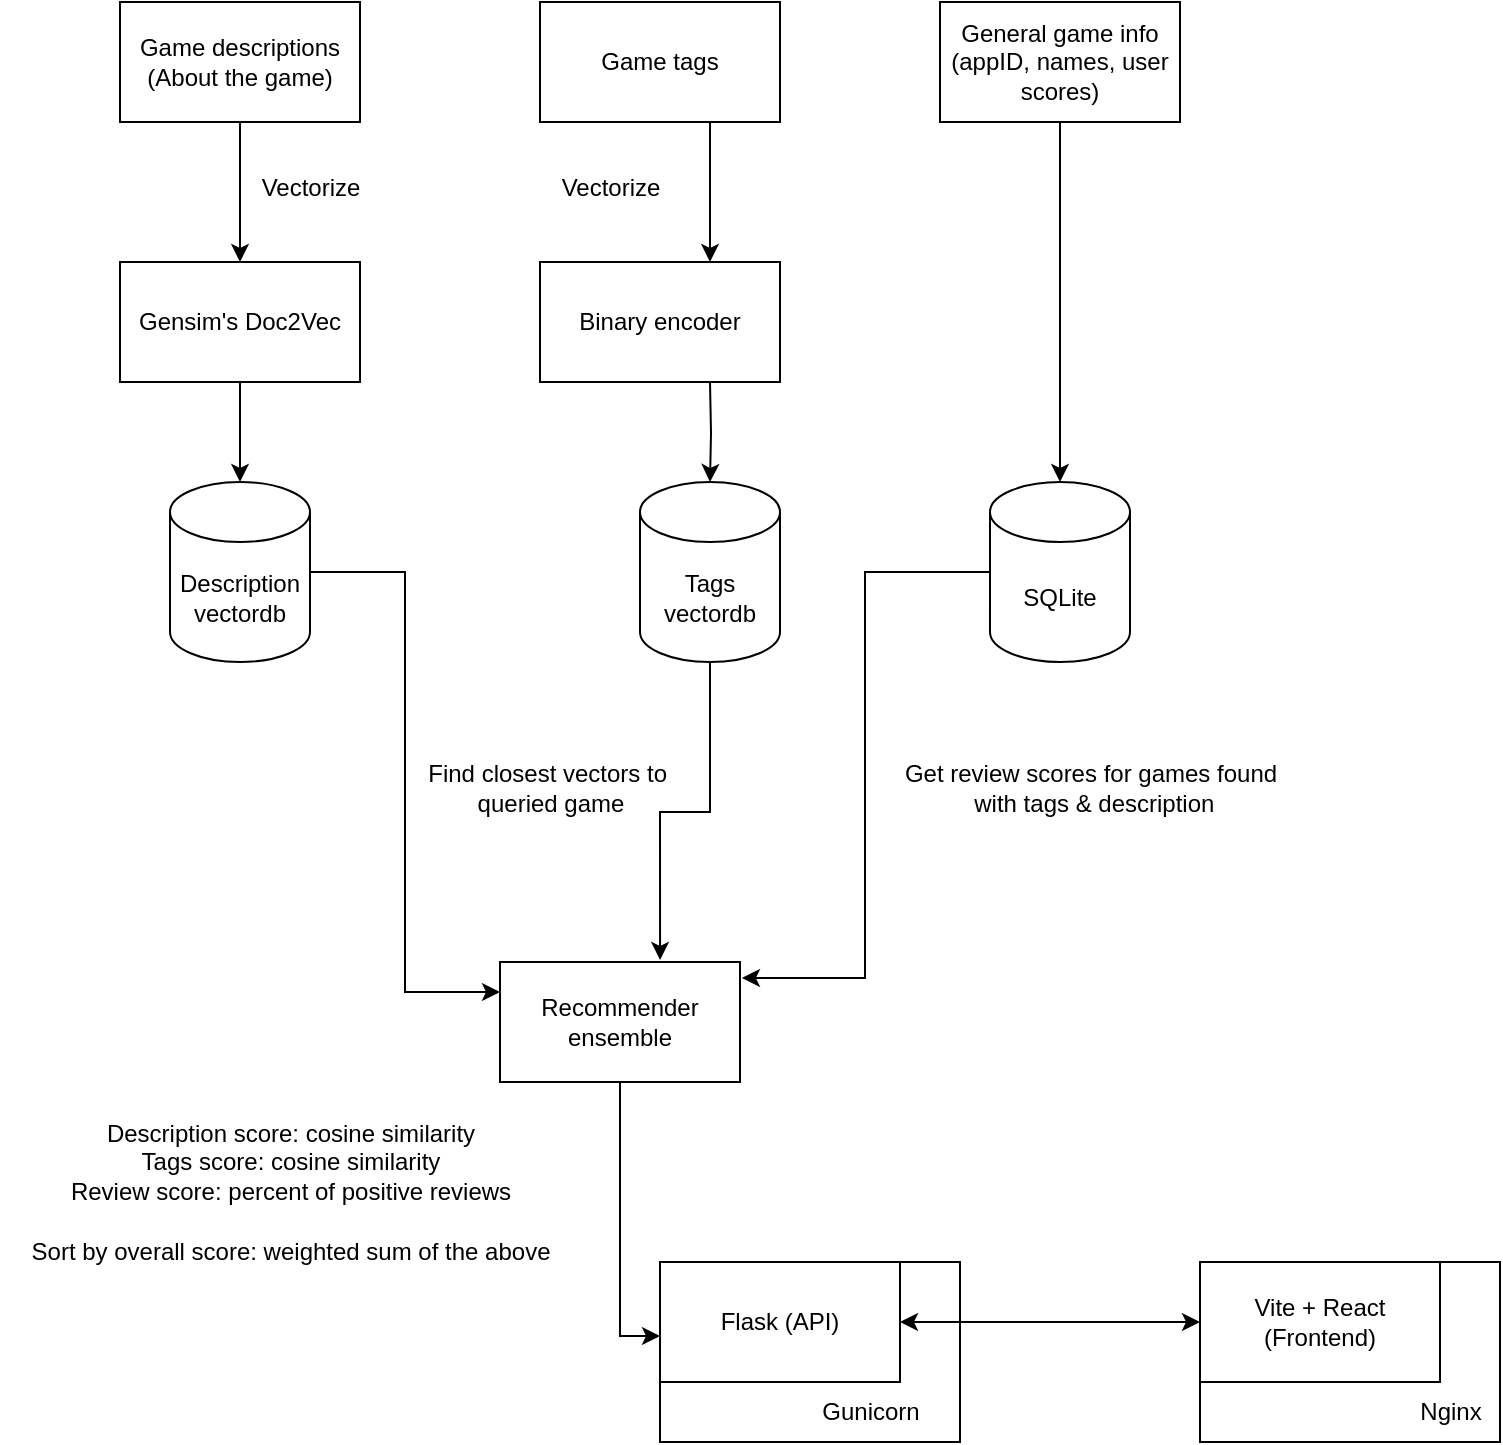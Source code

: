 <mxfile version="24.7.6">
  <diagram name="Page-1" id="4TfVuDzqESnog-V99Zkw">
    <mxGraphModel dx="2074" dy="1112" grid="1" gridSize="10" guides="1" tooltips="1" connect="1" arrows="1" fold="1" page="1" pageScale="1" pageWidth="827" pageHeight="1169" math="0" shadow="0">
      <root>
        <mxCell id="0" />
        <mxCell id="1" parent="0" />
        <mxCell id="vfah9zvVQqgifwAgWWXg-37" value="" style="rounded=0;whiteSpace=wrap;html=1;" vertex="1" parent="1">
          <mxGeometry x="620" y="960" width="150" height="90" as="geometry" />
        </mxCell>
        <mxCell id="vfah9zvVQqgifwAgWWXg-35" value="" style="rounded=0;whiteSpace=wrap;html=1;" vertex="1" parent="1">
          <mxGeometry x="350" y="960" width="150" height="90" as="geometry" />
        </mxCell>
        <mxCell id="vfah9zvVQqgifwAgWWXg-12" style="edgeStyle=orthogonalEdgeStyle;rounded=0;orthogonalLoop=1;jettySize=auto;html=1;" edge="1" parent="1" source="vfah9zvVQqgifwAgWWXg-1" target="vfah9zvVQqgifwAgWWXg-4">
          <mxGeometry relative="1" as="geometry" />
        </mxCell>
        <mxCell id="vfah9zvVQqgifwAgWWXg-1" value="&lt;div&gt;Game descriptions (About the game)&lt;/div&gt;" style="rounded=0;whiteSpace=wrap;html=1;" vertex="1" parent="1">
          <mxGeometry x="80" y="330" width="120" height="60" as="geometry" />
        </mxCell>
        <mxCell id="vfah9zvVQqgifwAgWWXg-9" style="edgeStyle=orthogonalEdgeStyle;rounded=0;orthogonalLoop=1;jettySize=auto;html=1;entryX=0.5;entryY=0;entryDx=0;entryDy=0;" edge="1" parent="1">
          <mxGeometry relative="1" as="geometry">
            <mxPoint x="375" y="390" as="sourcePoint" />
            <mxPoint x="375" y="460" as="targetPoint" />
          </mxGeometry>
        </mxCell>
        <mxCell id="vfah9zvVQqgifwAgWWXg-2" value="Game tags" style="rounded=0;whiteSpace=wrap;html=1;" vertex="1" parent="1">
          <mxGeometry x="290" y="330" width="120" height="60" as="geometry" />
        </mxCell>
        <mxCell id="vfah9zvVQqgifwAgWWXg-23" style="edgeStyle=orthogonalEdgeStyle;rounded=0;orthogonalLoop=1;jettySize=auto;html=1;entryX=0;entryY=0.25;entryDx=0;entryDy=0;" edge="1" parent="1" source="vfah9zvVQqgifwAgWWXg-3" target="vfah9zvVQqgifwAgWWXg-22">
          <mxGeometry relative="1" as="geometry" />
        </mxCell>
        <mxCell id="vfah9zvVQqgifwAgWWXg-3" value="&lt;div&gt;Description&lt;/div&gt;&lt;div&gt;vectordb&lt;br&gt;&lt;/div&gt;" style="shape=cylinder3;whiteSpace=wrap;html=1;boundedLbl=1;backgroundOutline=1;size=15;" vertex="1" parent="1">
          <mxGeometry x="105" y="570" width="70" height="90" as="geometry" />
        </mxCell>
        <mxCell id="vfah9zvVQqgifwAgWWXg-4" value="Gensim&#39;s Doc2Vec" style="rounded=0;whiteSpace=wrap;html=1;" vertex="1" parent="1">
          <mxGeometry x="80" y="460" width="120" height="60" as="geometry" />
        </mxCell>
        <mxCell id="vfah9zvVQqgifwAgWWXg-8" value="Binary encoder" style="rounded=0;whiteSpace=wrap;html=1;" vertex="1" parent="1">
          <mxGeometry x="290" y="460" width="120" height="60" as="geometry" />
        </mxCell>
        <mxCell id="vfah9zvVQqgifwAgWWXg-10" value="Vectorize" style="text;html=1;align=center;verticalAlign=middle;resizable=0;points=[];autosize=1;strokeColor=none;fillColor=none;" vertex="1" parent="1">
          <mxGeometry x="290" y="408" width="70" height="30" as="geometry" />
        </mxCell>
        <mxCell id="vfah9zvVQqgifwAgWWXg-11" value="Vectorize" style="text;html=1;align=center;verticalAlign=middle;resizable=0;points=[];autosize=1;strokeColor=none;fillColor=none;" vertex="1" parent="1">
          <mxGeometry x="140" y="408" width="70" height="30" as="geometry" />
        </mxCell>
        <mxCell id="vfah9zvVQqgifwAgWWXg-14" value="&lt;div&gt;Tags&lt;/div&gt;&lt;div&gt;vectordb&lt;br&gt;&lt;/div&gt;" style="shape=cylinder3;whiteSpace=wrap;html=1;boundedLbl=1;backgroundOutline=1;size=15;" vertex="1" parent="1">
          <mxGeometry x="340" y="570" width="70" height="90" as="geometry" />
        </mxCell>
        <mxCell id="vfah9zvVQqgifwAgWWXg-15" value="General game info (appID, names, user scores)" style="rounded=0;whiteSpace=wrap;html=1;" vertex="1" parent="1">
          <mxGeometry x="490" y="330" width="120" height="60" as="geometry" />
        </mxCell>
        <mxCell id="vfah9zvVQqgifwAgWWXg-16" value="SQLite" style="shape=cylinder3;whiteSpace=wrap;html=1;boundedLbl=1;backgroundOutline=1;size=15;" vertex="1" parent="1">
          <mxGeometry x="515" y="570" width="70" height="90" as="geometry" />
        </mxCell>
        <mxCell id="vfah9zvVQqgifwAgWWXg-19" style="edgeStyle=orthogonalEdgeStyle;rounded=0;orthogonalLoop=1;jettySize=auto;html=1;entryX=0.5;entryY=0;entryDx=0;entryDy=0;entryPerimeter=0;" edge="1" parent="1" source="vfah9zvVQqgifwAgWWXg-15" target="vfah9zvVQqgifwAgWWXg-16">
          <mxGeometry relative="1" as="geometry" />
        </mxCell>
        <mxCell id="vfah9zvVQqgifwAgWWXg-20" style="edgeStyle=orthogonalEdgeStyle;rounded=0;orthogonalLoop=1;jettySize=auto;html=1;entryX=0.5;entryY=0;entryDx=0;entryDy=0;entryPerimeter=0;" edge="1" parent="1" source="vfah9zvVQqgifwAgWWXg-4" target="vfah9zvVQqgifwAgWWXg-3">
          <mxGeometry relative="1" as="geometry" />
        </mxCell>
        <mxCell id="vfah9zvVQqgifwAgWWXg-21" style="edgeStyle=orthogonalEdgeStyle;rounded=0;orthogonalLoop=1;jettySize=auto;html=1;entryX=0.5;entryY=0;entryDx=0;entryDy=0;entryPerimeter=0;" edge="1" parent="1" target="vfah9zvVQqgifwAgWWXg-14">
          <mxGeometry relative="1" as="geometry">
            <mxPoint x="375" y="520" as="sourcePoint" />
          </mxGeometry>
        </mxCell>
        <mxCell id="vfah9zvVQqgifwAgWWXg-22" value="Recommender ensemble" style="rounded=0;whiteSpace=wrap;html=1;" vertex="1" parent="1">
          <mxGeometry x="270" y="810" width="120" height="60" as="geometry" />
        </mxCell>
        <mxCell id="vfah9zvVQqgifwAgWWXg-24" style="edgeStyle=orthogonalEdgeStyle;rounded=0;orthogonalLoop=1;jettySize=auto;html=1;entryX=0.667;entryY=-0.017;entryDx=0;entryDy=0;entryPerimeter=0;" edge="1" parent="1" source="vfah9zvVQqgifwAgWWXg-14" target="vfah9zvVQqgifwAgWWXg-22">
          <mxGeometry relative="1" as="geometry" />
        </mxCell>
        <mxCell id="vfah9zvVQqgifwAgWWXg-25" value="&lt;div&gt;Find closest vectors to&amp;nbsp;&lt;/div&gt;&lt;div&gt;queried game&lt;/div&gt;" style="text;html=1;align=center;verticalAlign=middle;resizable=0;points=[];autosize=1;strokeColor=none;fillColor=none;" vertex="1" parent="1">
          <mxGeometry x="220" y="703" width="150" height="40" as="geometry" />
        </mxCell>
        <mxCell id="vfah9zvVQqgifwAgWWXg-26" value="&lt;div&gt;Description score: cosine similarity&lt;/div&gt;&lt;div&gt;Tags score: cosine similarity&lt;/div&gt;&lt;div&gt;Review score: percent of positive reviews&lt;br&gt;&lt;/div&gt;" style="text;html=1;align=center;verticalAlign=middle;resizable=0;points=[];autosize=1;strokeColor=none;fillColor=none;" vertex="1" parent="1">
          <mxGeometry x="40" y="880" width="250" height="60" as="geometry" />
        </mxCell>
        <mxCell id="vfah9zvVQqgifwAgWWXg-27" style="edgeStyle=orthogonalEdgeStyle;rounded=0;orthogonalLoop=1;jettySize=auto;html=1;entryX=1.008;entryY=0.133;entryDx=0;entryDy=0;entryPerimeter=0;" edge="1" parent="1" source="vfah9zvVQqgifwAgWWXg-16" target="vfah9zvVQqgifwAgWWXg-22">
          <mxGeometry relative="1" as="geometry" />
        </mxCell>
        <mxCell id="vfah9zvVQqgifwAgWWXg-28" value="&lt;div&gt;Get review scores for games found&lt;/div&gt;&lt;div&gt;&amp;nbsp;with tags &amp;amp; description&lt;/div&gt;" style="text;html=1;align=center;verticalAlign=middle;resizable=0;points=[];autosize=1;strokeColor=none;fillColor=none;" vertex="1" parent="1">
          <mxGeometry x="460" y="703" width="210" height="40" as="geometry" />
        </mxCell>
        <mxCell id="vfah9zvVQqgifwAgWWXg-29" value="Sort by overall score: weighted sum of the above" style="text;html=1;align=center;verticalAlign=middle;resizable=0;points=[];autosize=1;strokeColor=none;fillColor=none;" vertex="1" parent="1">
          <mxGeometry x="20" y="940" width="290" height="30" as="geometry" />
        </mxCell>
        <mxCell id="vfah9zvVQqgifwAgWWXg-30" value="Flask (API)" style="rounded=0;whiteSpace=wrap;html=1;" vertex="1" parent="1">
          <mxGeometry x="350" y="960" width="120" height="60" as="geometry" />
        </mxCell>
        <mxCell id="vfah9zvVQqgifwAgWWXg-31" style="edgeStyle=orthogonalEdgeStyle;rounded=0;orthogonalLoop=1;jettySize=auto;html=1;entryX=0;entryY=0.617;entryDx=0;entryDy=0;entryPerimeter=0;" edge="1" parent="1" source="vfah9zvVQqgifwAgWWXg-22" target="vfah9zvVQqgifwAgWWXg-30">
          <mxGeometry relative="1" as="geometry" />
        </mxCell>
        <mxCell id="vfah9zvVQqgifwAgWWXg-32" value="&lt;div&gt;Vite + React&lt;/div&gt;&lt;div&gt;(Frontend)&lt;br&gt;&lt;/div&gt;" style="rounded=0;whiteSpace=wrap;html=1;" vertex="1" parent="1">
          <mxGeometry x="620" y="960" width="120" height="60" as="geometry" />
        </mxCell>
        <mxCell id="vfah9zvVQqgifwAgWWXg-34" value="" style="endArrow=classic;startArrow=classic;html=1;rounded=0;exitX=1;exitY=0.5;exitDx=0;exitDy=0;entryX=0;entryY=0.5;entryDx=0;entryDy=0;" edge="1" parent="1" source="vfah9zvVQqgifwAgWWXg-30" target="vfah9zvVQqgifwAgWWXg-32">
          <mxGeometry width="50" height="50" relative="1" as="geometry">
            <mxPoint x="515" y="1010" as="sourcePoint" />
            <mxPoint x="565" y="960" as="targetPoint" />
          </mxGeometry>
        </mxCell>
        <mxCell id="vfah9zvVQqgifwAgWWXg-36" value="Gunicorn" style="text;html=1;align=center;verticalAlign=middle;resizable=0;points=[];autosize=1;strokeColor=none;fillColor=none;" vertex="1" parent="1">
          <mxGeometry x="420" y="1020" width="70" height="30" as="geometry" />
        </mxCell>
        <mxCell id="vfah9zvVQqgifwAgWWXg-38" value="Nginx" style="text;html=1;align=center;verticalAlign=middle;resizable=0;points=[];autosize=1;strokeColor=none;fillColor=none;" vertex="1" parent="1">
          <mxGeometry x="720" y="1020" width="50" height="30" as="geometry" />
        </mxCell>
      </root>
    </mxGraphModel>
  </diagram>
</mxfile>
